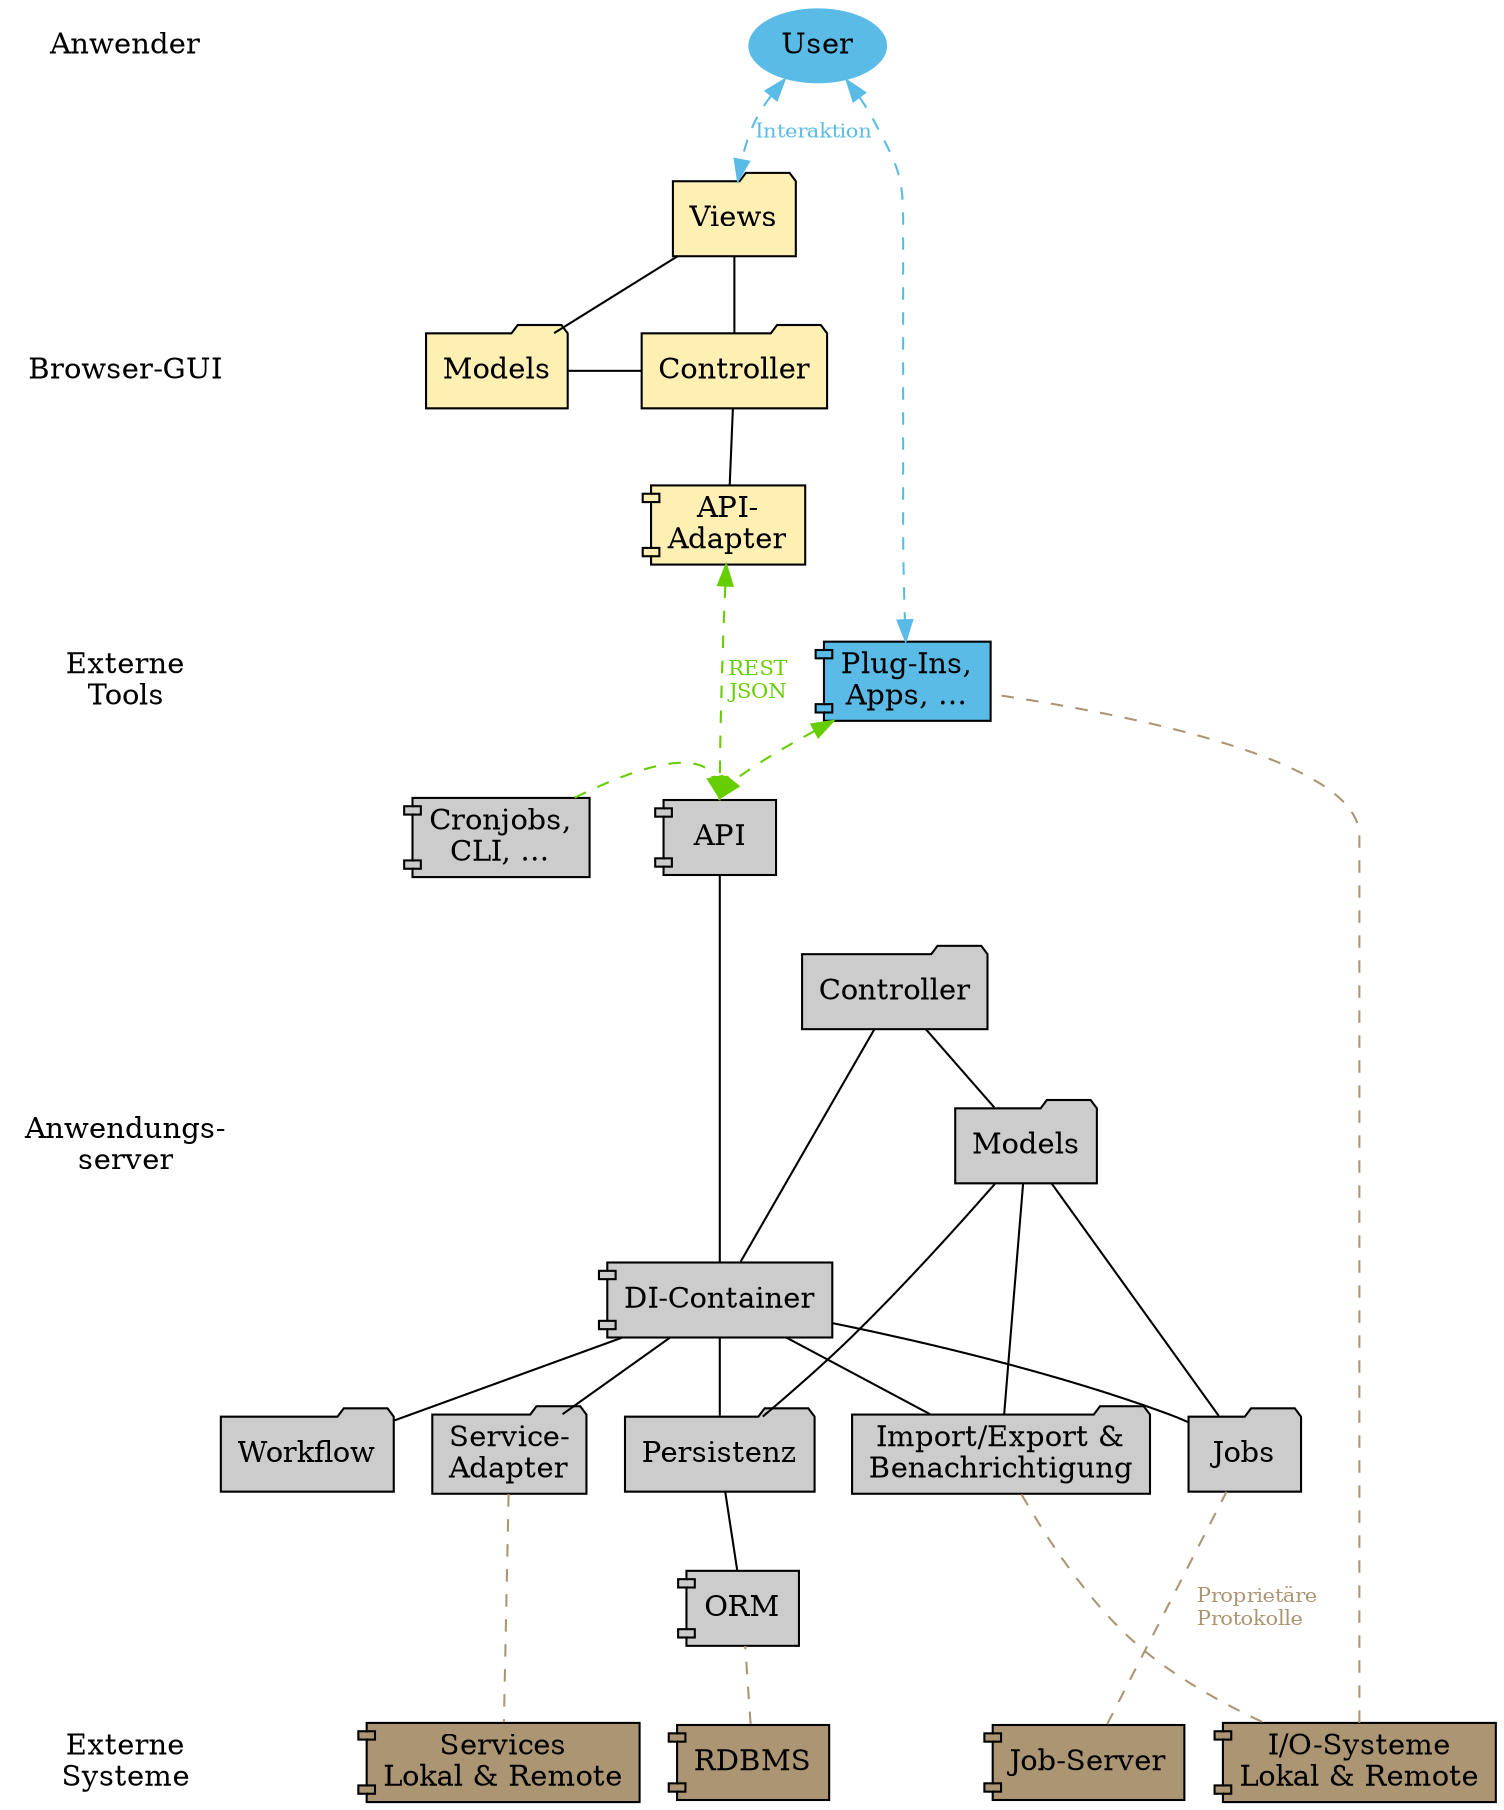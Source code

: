 digraph G {
rankdir=TB

edge [ arrowhead=onormal dir=forward fontsize=10 ]

node [ style=filled fillcolor="#5abbe6" ]

subgraph user {
  rank=same 
  ruser [ label="Anwender" shape=none style=solid ]
  user [ style=filled label="User" penwidth=0 ]
}

node [ fillcolor="#feefb3" ]

subgraph c1 {
  rank=same
  r1 [ style=invis ]
  GuiViews [ label="Views" shape=folder ]
}

subgraph c2 {
  rank=same
  r2 [ label="Browser-GUI" shape=none style=solid ]
  GuiController [ label=Controller shape=folder ]
  GuiModels [ label=Models shape=folder ]
}

subgraph c3 {
  rank=same
  r3 [ style=invis ]
  ApiAdapter [ label="API-\nAdapter" shape=component ]
}

node [ fillcolor="#5abbe6" ]

subgraph c4 {
  rank=same
  r4 [ label="Externe\nTools" shape=none style=solid ]
  PlugIns [ shape=component label="Plug-Ins,\nApps, …" ]
}

node [ fillcolor="#cccccc" penwidth=1 ]

subgraph c5 {
  rank=same
  r5 [ style=invis ]
  API [ shape=component ]
  Shell [ shape=component label="Cronjobs,\nCLI, …" ]
}

subgraph c6 {
  rank=same
  r6 [ style=invis ]
  Controller [ shape=folder ]
}

subgraph c7 {
  rank=same
  r7 [ label="Anwendungs-\nserver" shape=none style=solid ]
  Models [ shape=folder ]    
}

subgraph c75 {
  rank=same
  r75 [ style=invis ]
  di [ label="DI-Container" shape=component ]
}

subgraph c8 {
  rank=same
  r8 [ style=invis ]
  IO [ label="Import/Export &\nBenachrichtigung" shape=folder ]
  Jobs [ shape=folder ]
  Persistenz [ shape=folder ]
  Workflow [ shape=folder ]
  ServiceAdapter [ shape=folder label="Service-\nAdapter" ]
}

subgraph c9 {
  rank=same
  r9 [ style=invis ]
  orm [ label="ORM" shape=component ]
}

node [ fillcolor="#AC9573" ]

subgraph extern {
  rank=same
  extern [ label="Externe\nSysteme" shape=none style=solid ]
  RDBMS [ shape=component ]
  jobserver [ shape=component label="Job-Server" ]
  Services [ shape=component label="Services\nLokal & Remote" ]  
iosub [ shape=component label="I/O-Systeme\nLokal & Remote" ]
}


# Reihenfolge der Schichten erzwingen
edge [ style=invis ]
ruser -> r1 -> r2 -> r3 -> r4 -> r5 -> r6 -> r7 -> r75 -> r8 -> r9 -> extern

edge [ style=solid dir=none arrowhead=none ]

edge [ tailport=none ]

di -> Persistenz
di -> IO
di -> Jobs
di -> Workflow
di -> ServiceAdapter
di -> API [ weight=10 ]
di -> Controller

edge [ headport=none tailport=none ]

GuiController -> ApiAdapter
GuiController -> GuiViews
Persistenz -> orm

edge [ color="#AC9573" style=dashed arrowhead=normal arrowtail=normal fontcolor="#AC9573" ]
jobserver -> Jobs [ label="  Proprietäre\nProtokolle" ]
RDBMS -> orm
IO -> iosub
ServiceAdapter -> Services
iosub -> PlugIns

edge [ arrowhead=normal dir=both color="#5abbe6" fontcolor="#5abbe6" ]
user -> PlugIns
user -> GuiViews [ label="Interaktion" ]

edge [ color="#66cd00" fontcolor="#66cd00" headport=n ]
ApiAdapter -> API [ label=" REST\n JSON" ]
PlugIns -> API
Shell -> API

edge [ weight=none headport=none style=solid color=black arrowhead=none arrowtail=none ]
Persistenz -> Models
Controller -> Models
Jobs -> Models
IO -> Models
GuiViews -> GuiModels
GuiModels -> GuiController

}